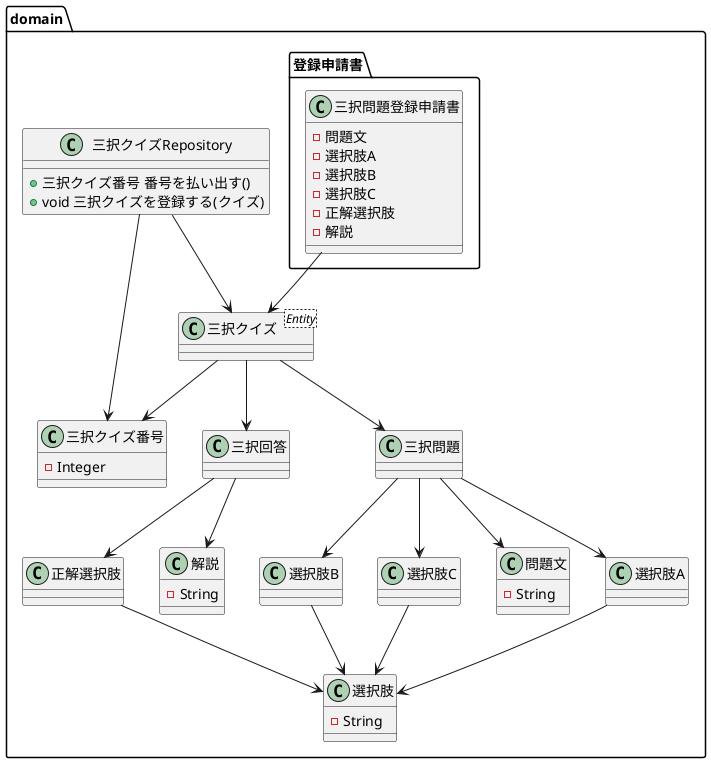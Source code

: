 @startuml

package domain {

  package 登録申請書 {
    class 三択問題登録申請書 {
      - 問題文
      - 選択肢A
      - 選択肢B
      - 選択肢C
      - 正解選択肢
      - 解説
    }
  }

  class "三択クイズ<Entity>" as 三択クイズ {
  }

  class 三択クイズRepository {
    + 三択クイズ番号 番号を払い出す()
    + void 三択クイズを登録する(クイズ)
  }

  class 正解選択肢 {
  }

  class 三択クイズ番号 {
    - Integer
  }

  class 問題文 {
    - String
  }
  class 解説 {
    - String
  }
  class 選択肢 {
    - String
  }

  三択問題登録申請書 --> 三択クイズ
  三択クイズRepository --> 三択クイズ
  三択クイズRepository --> 三択クイズ番号
  三択クイズ --> 三択クイズ番号
  三択クイズ --> 三択問題
  三択クイズ --> 三択回答
  三択問題 --> 問題文
  三択問題 --> 選択肢A
  三択問題 --> 選択肢B
  三択問題 --> 選択肢C
  三択回答 --> 正解選択肢
  三択回答 --> 解説
  選択肢A --> 選択肢
  選択肢B --> 選択肢
  選択肢C --> 選択肢
  正解選択肢 --> 選択肢
@enduml
